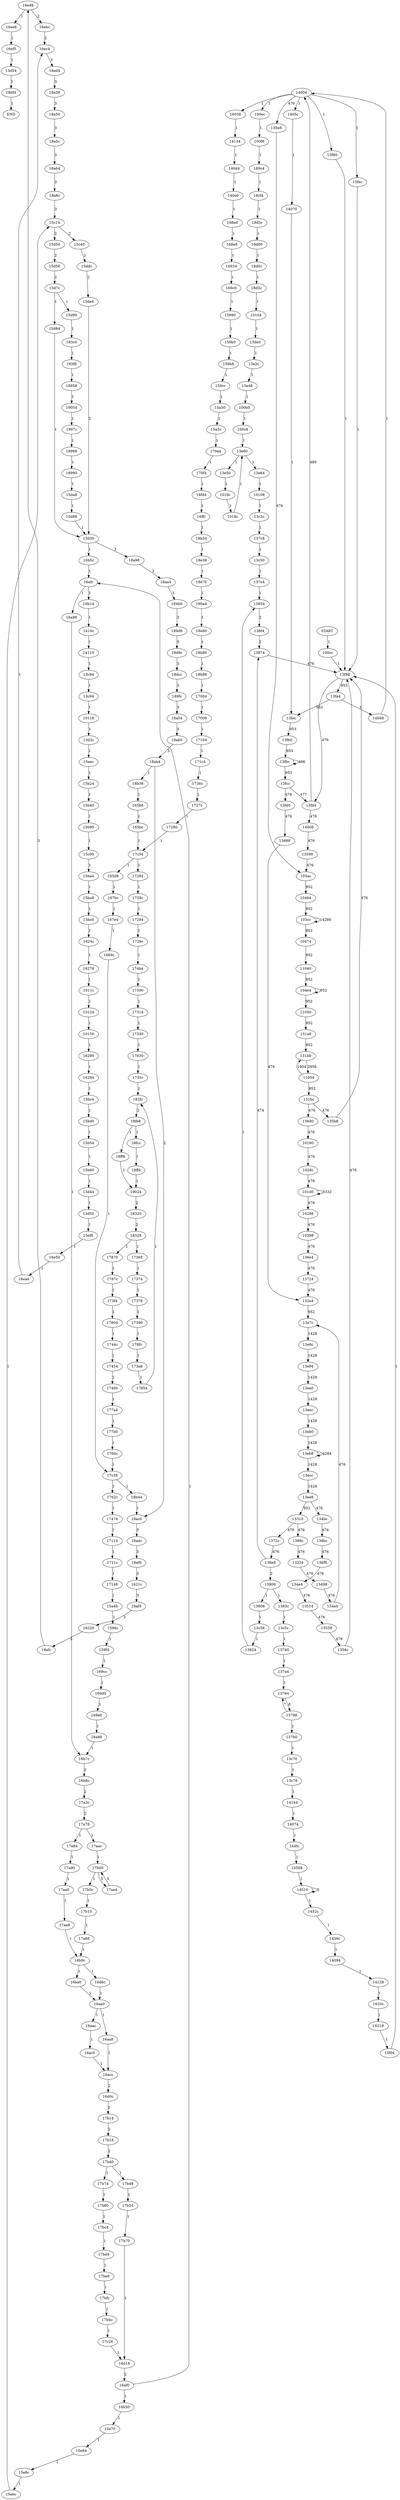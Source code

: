 digraph RAIL_CFG {
"16ef0" -> "13d54" [label="1"];
"16ee8" -> "16ef0" [label="1"];
"167bc" -> "167e4" [label="1"];
"165d8" -> "167bc" [label="1"];
"17c34" -> "165d8" [label="1"];
"165bc" -> "17c34" [label="1"];
"18ab4" -> "18b38" [label="1"];
"15d84" -> "15d30" [label="1"];
"15d7c" -> "15d84" [label="1"];
"18afc" -> "16ed8" [label="3"];
"18af0" -> "1621c" [label="3"];
"18adc" -> "18af0" [label="3"];
"18ab4" -> "18ac0" [label="2"];
"18ab0" -> "18ab4" [label="3"];
"18a04" -> "18ab0" [label="3"];
"18dcc" -> "189fc" [label="3"];
"184b0" -> "189d8" [label="3"];
"15de4" -> "15d30" [label="2"];
"15ddc" -> "15de4" [label="2"];
"18a8c" -> "15c14" [label="3"];
"16ed4" -> "18a38" [label="3"];
"15ef8" -> "16e50" [label="1"];
"13d50" -> "15ef8" [label="1"];
"13d44" -> "13d50" [label="1"];
"15b60" -> "13d44" [label="1"];
"16294" -> "15bc4" [label="1"];
"1011c" -> "10124" [label="1"];
"15ba8" -> "15bc0" [label="1"];
"18b38" -> "165b8" [label="1"];
"18ac0" -> "18adc" [label="3"];
"15c00" -> "15ba4" [label="1"];
"15b90" -> "15c00" [label="1"];
"15bc0" -> "1624c" [label="1"];
"15b40" -> "15b90" [label="1"];
"15aec" -> "15b24" [label="1"];
"10118" -> "13d2c" [label="1"];
"13c94" -> "10118" [label="1"];
"1410c" -> "14110" [label="1"];
"16b14" -> "1410c" [label="1"];
"16afc" -> "16b14" [label="1"];
"15b24" -> "15b40" [label="1"];
"15d88" -> "15d30" [label="1"];
"15da8" -> "15d88" [label="1"];
"18958" -> "19054" [label="1"];
"183c0" -> "183f8" [label="1"];
"16b50" -> "15e70" [label="1"];
"16af0" -> "16b50" [label="1"];
"16aa0" -> "16aac" [label="1"];
"16ba0" -> "16aa0" [label="1"];
"189fc" -> "18a04" [label="3"];
"18aa4" -> "184b0" [label="3"];
"16b9c" -> "16ba0" [label="1"];
"17a90" -> "17aa0" [label="1"];
"16a98" -> "16b7c" [label="1"];
"16afc" -> "16a98" [label="1"];
"16af0" -> "16afc" [label="1"];
"19054" -> "1907c" [label="1"];
"15e8c" -> "15ebc" [label="1"];
"16d18" -> "16af0" [label="2"];
"17c28" -> "16d18" [label="1"];
"17be0" -> "17bfc" [label="1"];
"17a84" -> "17a90" [label="1"];
"17bd4" -> "17be0" [label="1"];
"17bc4" -> "17bd4" [label="1"];
"17b74" -> "17b80" [label="1"];
"17b18" -> "17b40" [label="2"];
"10150" -> "16290" [label="1"];
"16d0c" -> "17b14" [label="2"];
"16ea4" -> "16ec4" [label="1"];
"16acc" -> "16d0c" [label="2"];
"16aa8" -> "16acc" [label="1"];
"15d7c" -> "15d90" [label="1"];
"16d6c" -> "16aa0" [label="1"];
"18a5c" -> "18a64" [label="3"];
"17a88" -> "16b9c" [label="1"];
"17b10" -> "17a88" [label="1"];
"17ae4" -> "17b00" [label="5"];
"16b8c" -> "17a3c" [label="2"];
"18a50" -> "18a5c" [label="3"];
"16a88" -> "16b7c" [label="1"];
"169e0" -> "16a88" [label="1"];
"15a48" -> "159dc" [label="1"];
"15bc4" -> "15bd0" [label="1"];
"17b40" -> "17b74" [label="1"];
"17148" -> "15a48" [label="1"];
"16b9c" -> "16d6c" [label="1"];
"17114" -> "1711c" [label="1"];
"1762c" -> "17474" [label="1"];
"17c38" -> "1762c" [label="1"];
"16ed8" -> "16ee8" [label="1"];
"13c84" -> "13c94" [label="1"];
"16aa0" -> "16aa8" [label="1"];
"177b0" -> "1760c" [label="1"];
"17460" -> "177a4" [label="1"];
"1744c" -> "17454" [label="1"];
"17904" -> "1744c" [label="1"];
"1787c" -> "173f4" [label="1"];
"17870" -> "1787c" [label="1"];
"17c38" -> "18b44" [label="1"];
"18af4" -> "16220" [label="3"];
"1028c" -> "101d0" [label="476"];
"167e4" -> "1669c" [label="1"];
"165b8" -> "165bc" [label="1"];
"17830" -> "1735c" [label="1"];
"10190" -> "1028c" [label="476"];
"138bc" -> "136f8" [label="476"];
"10398" -> "136e4" [label="476"];
"17a78" -> "17a84" [label="1"];
"13e8c" -> "13e94" [label="1428"];
"131bc" -> "135b8" [label="476"];
"11054" -> "131bc" [label="952"];
"17b40" -> "17b48" [label="1"];
"13c58" -> "13824" [label="1"];
"16ebc" -> "16ec4" [label="2"];
"16218" -> "15f04" [label="1"];
"17300" -> "17314" [label="1"];
"11054" -> "131b8" [label="1904"];
"10464" -> "103cc" [label="952"];
"15f04" -> "13f98" [label="1"];
"104e4" -> "104e4" [label="952"];
"17330" -> "17830" [label="1"];
"134e4" -> "13514" [label="476"];
"1372c" -> "138e8" [label="476"];
"138e8" -> "13908" [label="2"];
"17294" -> "1729c" [label="1"];
"1389c" -> "13334" [label="476"];
"15ebc" -> "15c14" [label="1"];
"16ac0" -> "16acc" [label="1"];
"13ee8" -> "13310" [label="952"];
"1729c" -> "174b4" [label="1"];
"13e60" -> "13e50" [label="1"];
"15c40" -> "15ddc" [label="2"];
"100ec" -> "100f8" [label="1"];
"17368" -> "17374" [label="1"];
"15d30" -> "16b5c" [label="1"];
"18988" -> "18990" [label="1"];
"104e4" -> "11050" [label="952"];
"13eb8" -> "13eb8" [label="4284"];
"100c8" -> "13e60" [label="1"];
"169d0" -> "169e0" [label="1"];
"14134" -> "140d4" [label="1"];
"18fcc" -> "18ff4" [label="1"];
"13ea0" -> "13eac" [label="1428"];
"13310" -> "1372c" [label="476"];
"13e94" -> "13ea0" [label="1428"];
"159dc" -> "159f4" [label="1"];
"103cc" -> "10474" [label="952"];
"13fb0" -> "13fbc" [label="953"];
"15bd0" -> "15b54" [label="1"];
"14004" -> "15f80" [label="1"];
"13e7c" -> "13e8c" [label="1428"];
"17aa8" -> "16b9c" [label="1"];
"189c4" -> "18cf4" [label="1"];
"132e4" -> "13e7c" [label="952"];
"136d0" -> "10190" [label="476"];
"14004" -> "1405c" [label="1"];
"1907c" -> "18988" [label="1"];
"17454" -> "17460" [label="1"];
"18d0c" -> "18d3c" [label="1"];
"13eb8" -> "13ecc" [label="1428"];
"14004" -> "100ec" [label="1"];
"17b48" -> "17b54" [label="1"];
"10298" -> "10398" [label="476"];
"15c14" -> "15d50" [label="2"];
"13fcc" -> "13fd4" [label="477"];
"1016c" -> "1018c" [label="1"];
"17aac" -> "17b00" [label="1"];
"13334" -> "13498" [label="476"];
"17008" -> "17104" [label="1"];
"14110" -> "13c84" [label="1"];
"14004" -> "15fec" [label="1"];
"17aa0" -> "17aa8" [label="1"];
"START" -> "100cc" [label="1"];
"16220" -> "18afc" [label="3"];
"18a38" -> "18a50" [label="3"];
"101d0" -> "101d0" [label="3332"];
"16ed8" -> "16ebc" [label="2"];
"140e0" -> "168e0" [label="1"];
"18d5c" -> "18d00" [label="1"];
"13fd4" -> "14004" [label="480"];
"13d2c" -> "15aec" [label="1"];
"1405c" -> "14070" [label="1"];
"103cc" -> "103cc" [label="14280"];
"18a64" -> "18a8c" [label="3"];
"16ec4" -> "16ed4" [label="3"];
"16290" -> "16294" [label="1"];
"18990" -> "15da8" [label="1"];
"11040" -> "104e4" [label="952"];
"14004" -> "135e8" [label="476"];
"1727c" -> "17280" [label="1"];
"15c14" -> "15c40" [label="2"];
"13598" -> "103ac" [label="476"];
"13fbc" -> "13fcc" [label="953"];
"18b80" -> "18b88" [label="1"];
"13764" -> "13798" [label="8"];
"18a98" -> "18aa4" [label="3"];
"15d50" -> "15d58" [label="2"];
"136f8" -> "134e4" [label="476"];
"13fa4" -> "14048" [label="1"];
"16e50" -> "16ea4" [label="1"];
"13de0" -> "13e2c" [label="1"];
"14508" -> "14510" [label="1"];
"18328" -> "17368" [label="1"];
"10124" -> "10150" [label="1"];
"137c8" -> "13c50" [label="1"];
"17a3c" -> "17a78" [label="2"];
"13854" -> "138f4" [label="2"];
"15a3c" -> "170a4" [label="1"];
"15d90" -> "183c0" [label="1"];
"13fcc" -> "13fd0" [label="476"];
"1620c" -> "16218" [label="1"];
"13e64" -> "10108" [label="1"];
"13fac" -> "13fb0" [label="953"];
"14070" -> "13fac" [label="1"];
"14074" -> "144fc" [label="1"];
"173f4" -> "17904" [label="1"];
"13908" -> "1383c" [label="1"];
"18d00" -> "18d0c" [label="1"];
"17b00" -> "17ae4" [label="5"];
"13fd4" -> "14008" [label="476"];
"14048" -> "14004" [label="1"];
"13f98" -> "13fa4" [label="953"];
"18d3c" -> "10104" [label="1"];
"1711c" -> "17148" [label="1"];
"103ac" -> "10464" [label="952"];
"16b5c" -> "16afc" [label="1"];
"13f98" -> "13fd4" [label="479"];
"13c3c" -> "137c8" [label="1"];
"13fa4" -> "13fac" [label="952"];
"1621c" -> "18af4" [label="3"];
"159f4" -> "169cc" [label="1"];
"137a4" -> "13764" [label="1"];
"14510" -> "14510" [label="5"];
"177a4" -> "177b0" [label="1"];
"10474" -> "11040" [label="952"];
"13fbc" -> "13fbc" [label="486"];
"11050" -> "131a8" [label="952"];
"134a4" -> "13e7c" [label="476"];
"1669c" -> "17c38" [label="1"];
"13e48" -> "100b0" [label="1"];
"15e84" -> "15e8c" [label="1"];
"17a78" -> "17aac" [label="1"];
"13c70" -> "13c78" [label="1"];
"13538" -> "1356c" [label="476"];
"18e70" -> "190a4" [label="1"];
"16038" -> "14134" [label="1"];
"13e50" -> "1016c" [label="1"];
"18df4" -> "END" [label="1"];
"17284" -> "1728c" [label="1"];
"135e8" -> "103ac" [label="476"];
"138f4" -> "13874" [label="2"];
"168e0" -> "168e8" [label="1"];
"13e60" -> "13e64" [label="1"];
"13310" -> "1389c" [label="476"];
"18ff8" -> "19024" [label="1"];
"15a30" -> "15a3c" [label="1"];
"13ecc" -> "13ee8" [label="1428"];
"16aac" -> "16ac0" [label="1"];
"13c5c" -> "13740" [label="1"];
"100cc" -> "13f98" [label="1"];
"18b88" -> "17004" [label="1"];
"131a8" -> "131b8" [label="952"];
"10108" -> "13c3c" [label="1"];
"169cc" -> "169d0" [label="1"];
"1018c" -> "13e60" [label="1"];
"13c50" -> "137e4" [label="1"];
"13eac" -> "13eb0" [label="1428"];
"170a4" -> "170f4" [label="1"];
"16278" -> "1011c" [label="1"];
"137e4" -> "13854" [label="1"];
"13824" -> "13854" [label="1"];
"15d30" -> "18a98" [label="3"];
"100b0" -> "100c8" [label="1"];
"10104" -> "13de0" [label="1"];
"13874" -> "13f98" [label="476"];
"13ee8" -> "134bc" [label="476"];
"13fd0" -> "13888" [label="476"];
"100f8" -> "189c4" [label="1"];
"174b4" -> "17300" [label="1"];
"135b8" -> "13f98" [label="476"];
"131b8" -> "11054" [label="2856"];
"13eb0" -> "13eb8" [label="1428"];
"13888" -> "132e4" [label="476"];
"182fc" -> "18fb8" [label="2"];
"17b70" -> "16d18" [label="1"];
"134bc" -> "138bc" [label="476"];
"101d0" -> "10298" [label="476"];
"13908" -> "13808" [label="1"];
"15b54" -> "15b60" [label="1"];
"140d4" -> "140e0" [label="1"];
"13724" -> "132e4" [label="476"];
"131bc" -> "136d0" [label="476"];
"13808" -> "13c58" [label="1"];
"17378" -> "17390" [label="1"];
"13d54" -> "18df4" [label="1"];
"17b00" -> "17b0c" [label="1"];
"138e8" -> "13874" [label="474"];
"18fb8" -> "18ff8" [label="1"];
"1356c" -> "13f98" [label="476"];
"13740" -> "137a4" [label="1"];
"13798" -> "13764" [label="7"];
"17b80" -> "17bc4" [label="1"];
"13798" -> "137b0" [label="1"];
"1624c" -> "16278" [label="1"];
"137b0" -> "13c70" [label="1"];
"17474" -> "17114" [label="1"];
"13c78" -> "14144" [label="1"];
"14144" -> "14074" [label="1"];
"190a4" -> "18e80" [label="1"];
"17b0c" -> "17b10" [label="1"];
"13e2c" -> "13e48" [label="1"];
"144fc" -> "14508" [label="1"];
"14510" -> "1452c" [label="1"];
"17390" -> "178fc" [label="1"];
"1452c" -> "1459c" [label="1"];
"18d9c" -> "18dcc" [label="3"];
"14094" -> "14128" [label="1"];
"14128" -> "1620c" [label="1"];
"15f80" -> "13f98" [label="1"];
"15990" -> "159b0" [label="1"];
"14008" -> "13598" [label="476"];
"1383c" -> "13c5c" [label="1"];
"159b8" -> "159cc" [label="1"];
"17b4c" -> "17c28" [label="1"];
"16934" -> "169c0" [label="1"];
"18e80" -> "18b80" [label="1"];
"15ba4" -> "15ba8" [label="1"];
"159b0" -> "159b8" [label="1"];
"189d8" -> "18d9c" [label="3"];
"14004" -> "16038" [label="1"];
"159cc" -> "15a30" [label="1"];
"136e4" -> "13724" [label="476"];
"17280" -> "17c34" [label="1"];
"17b14" -> "17b18" [label="2"];
"170f4" -> "16fd4" [label="1"];
"16fd4" -> "16ffc" [label="1"];
"13514" -> "13538" [label="476"];
"169c0" -> "15990" [label="1"];
"16ffc" -> "18b54" [label="1"];
"18b54" -> "18e38" [label="1"];
"18b44" -> "18ac0" [label="1"];
"18e38" -> "18e70" [label="1"];
"173a8" -> "17854" [label="1"];
"17004" -> "17008" [label="1"];
"17104" -> "171c4" [label="1"];
"17bfc" -> "17b4c" [label="1"];
"171c4" -> "1726c" [label="1"];
"15d58" -> "15d7c" [label="2"];
"1726c" -> "1727c" [label="1"];
"17b54" -> "17b70" [label="1"];
"15fec" -> "13f98" [label="1"];
"17c34" -> "17284" [label="1"];
"1459c" -> "14094" [label="1"];
"1728c" -> "17294" [label="1"];
"18328" -> "17870" [label="1"];
"15e70" -> "15e84" [label="1"];
"13498" -> "134a4" [label="476"];
"17314" -> "17330" [label="1"];
"168e8" -> "16934" [label="1"];
"1735c" -> "182fc" [label="1"];
"18fb8" -> "18fcc" [label="1"];
"18ff4" -> "19024" [label="1"];
"18cf4" -> "18d5c" [label="1"];
"19024" -> "18320" [label="2"];
"18320" -> "18328" [label="2"];
"17374" -> "17378" [label="1"];
"178fc" -> "173a8" [label="1"];
"183f8" -> "18958" [label="1"];
"16b7c" -> "16b8c" [label="2"];
"1760c" -> "17c38" [label="1"];
"17854" -> "182fc" [label="1"];
}
